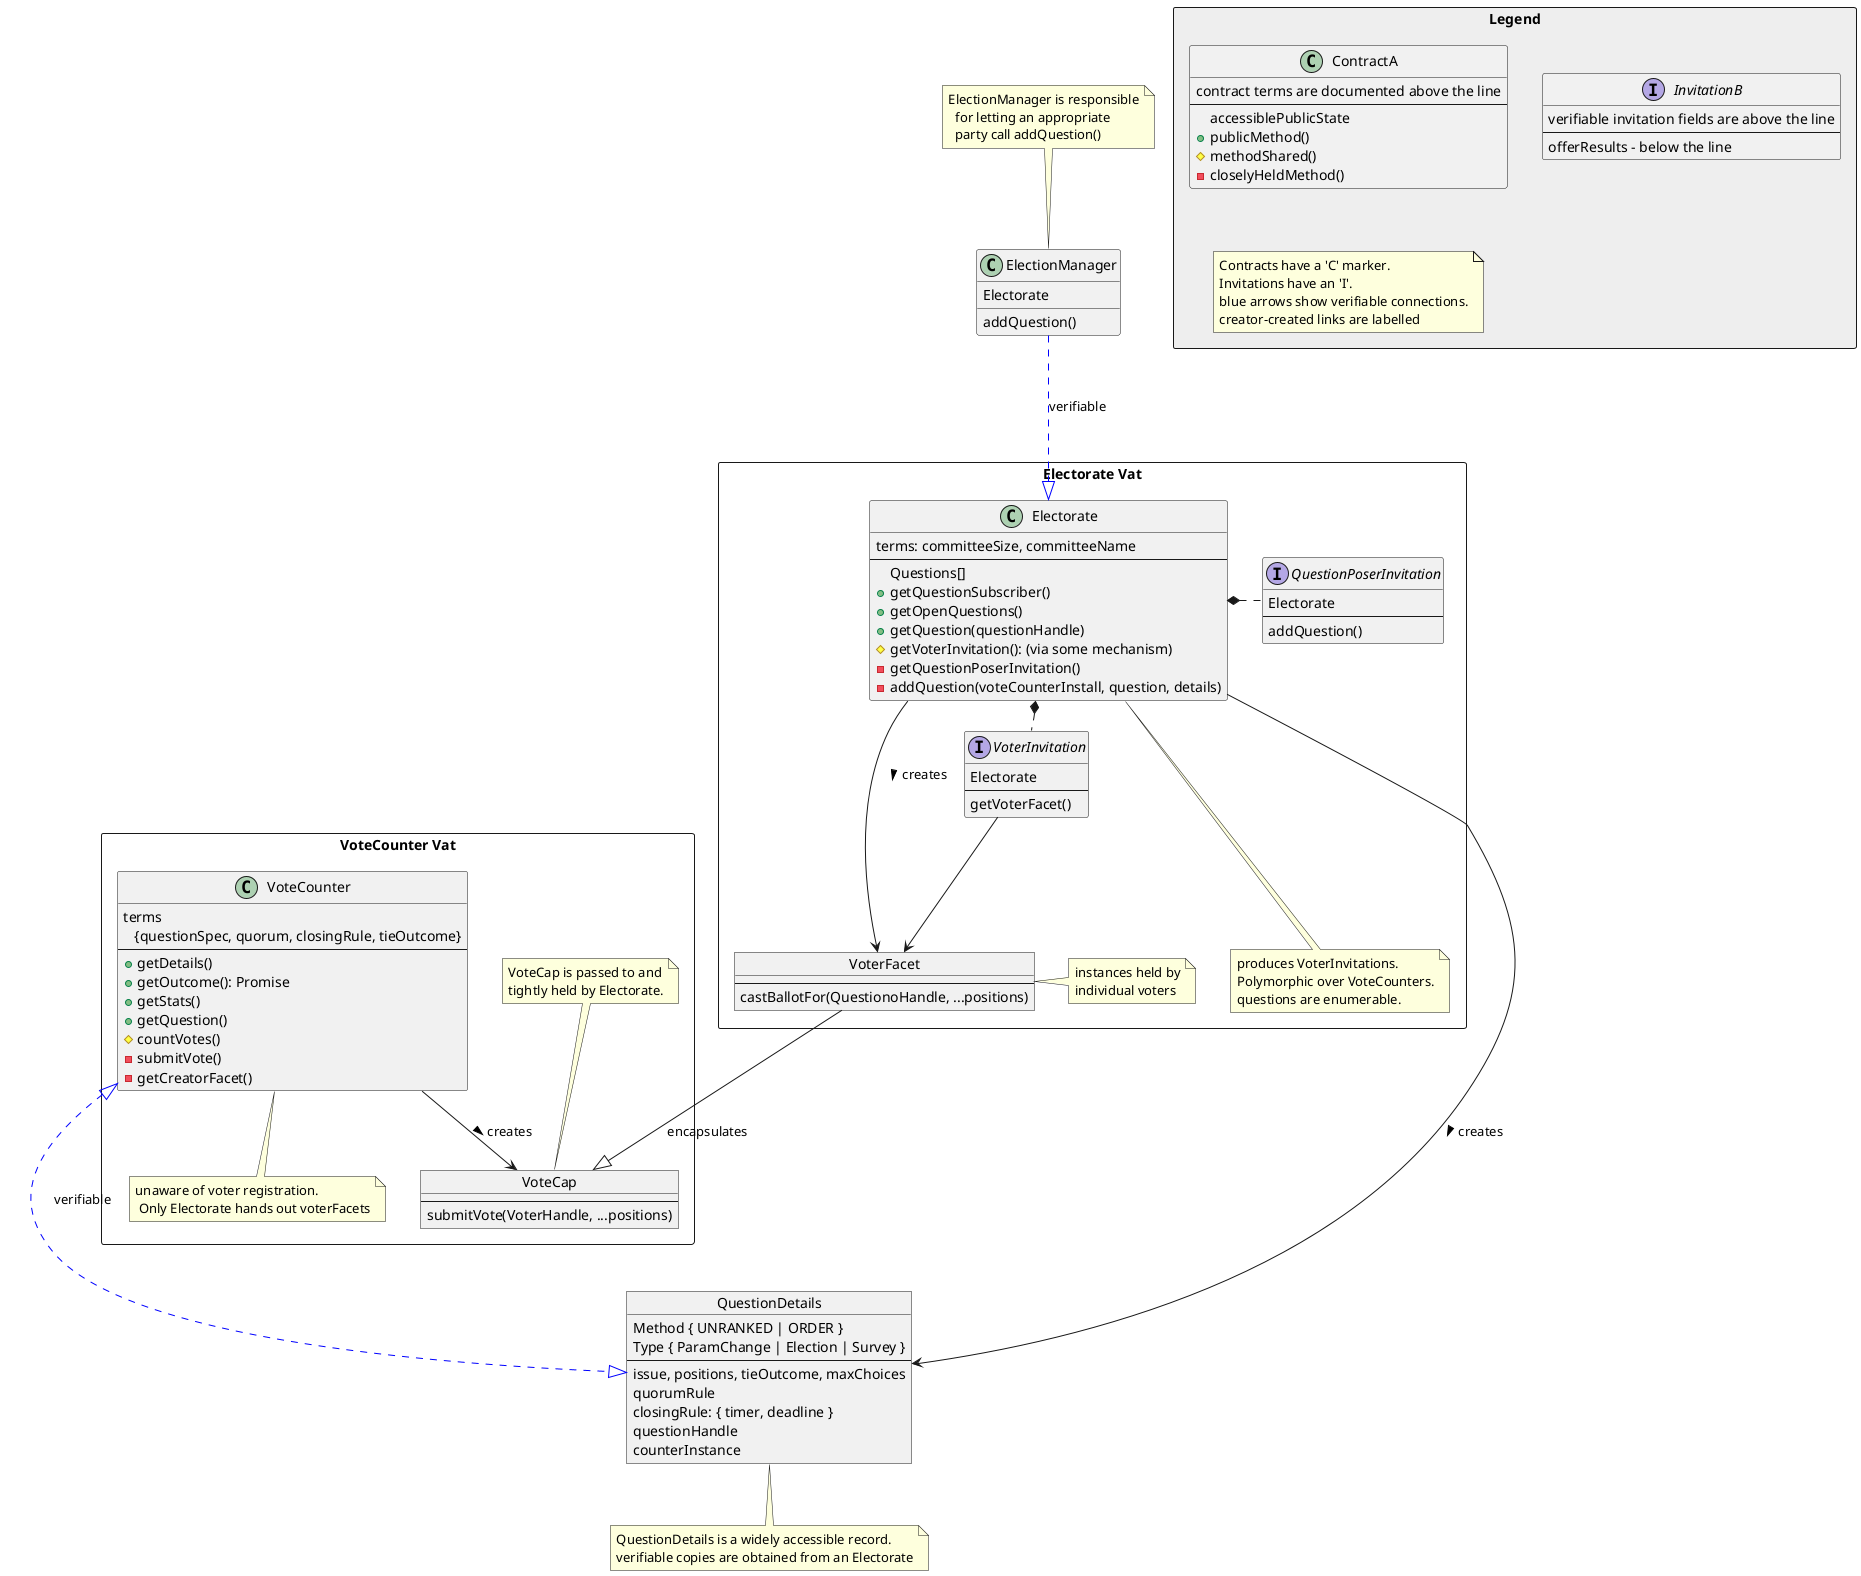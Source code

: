 @startuml coreArchitecture

package Legend <<Rectangle>> #EEEEEE {

    class ContractA {
        contract terms are documented above the line
        --
          accessiblePublicState
        + publicMethod()
        # methodShared()
        - closelyHeldMethod()
    }

    interface InvitationB {
        verifiable invitation fields are above the line
        --
        offerResults - below the line
    }

    note "Contracts have a 'C' marker.\nInvitations have an 'I'.\nblue arrows show verifiable connections.\ncreator-created links are labelled" as NC
}

package "Electorate Vat" <<Rectangle>>  {
    class Electorate {
        terms: committeeSize, committeeName
        --
        Questions[]
        +getQuestionSubscriber()
        +getOpenQuestions()
        +getQuestion(questionHandle)
        #getVoterInvitation(): (via some mechanism)
        -getQuestionPoserInvitation()
        -addQuestion(voteCounterInstall, question, details)
    }

    note "produces VoterInvitations.\nPolymorphic over VoteCounters.\nquestions are enumerable." as N1
    Electorate .. N1

    interface QuestionPoserInvitation {
        Electorate
        --
        addQuestion()
    }

    interface VoterInvitation {
        Electorate
        --
        getVoterFacet()
    }

    object VoterFacet {
        ---
        castBallotFor(QuestionoHandle, ...positions)
    }
    note "instances held by\nindividual voters" as NVF
    VoterFacet . NVF

    Electorate --> VoterFacet : creates >
}

object QuestionDetails {
    Method { UNRANKED | ORDER }
    Type { ParamChange | Election | Survey }
    --
    issue, positions, tieOutcome, maxChoices
    quorumRule
    closingRule: { timer, deadline }
    questionHandle
    counterInstance
}

note "QuestionDetails is a widely accessible record.\nverifiable copies are obtained from an Electorate" as N3
QuestionDetails .. N3

package "VoteCounter Vat" <<Rectangle>>  {
    class VoteCounter {
        terms\n   {questionSpec, quorum, closingRule, tieOutcome}
        --
        +getDetails()
        +getOutcome(): Promise
        +getStats()
        +getQuestion()
        #countVotes()
        -submitVote()
        -getCreatorFacet()
    }

    object VoteCap {
        ---
        submitVote(VoterHandle, ...positions)
    }
    note top: VoteCap is passed to and\ntightly held by Electorate.

    note "unaware of voter registration.\n Only Electorate hands out voterFacets" as N2
    VoteCounter .. N2

    VoteCounter --> VoteCap : creates >
}

class ElectionManager {
    Electorate
    addQuestion()
}
note top : ElectionManager is responsible\n  for letting an appropriate\n  party call addQuestion()

ElectionManager -.[#blue]-|> Electorate : verifiable

Electorate *. VoterInvitation
Electorate *. QuestionPoserInvitation
VoterInvitation -> VoterFacet
Electorate -> QuestionDetails : creates >
VoteCounter <|-.[#blue]-|> QuestionDetails : verifiable

VoterFacet --|> VoteCap : encapsulates

@enduml
